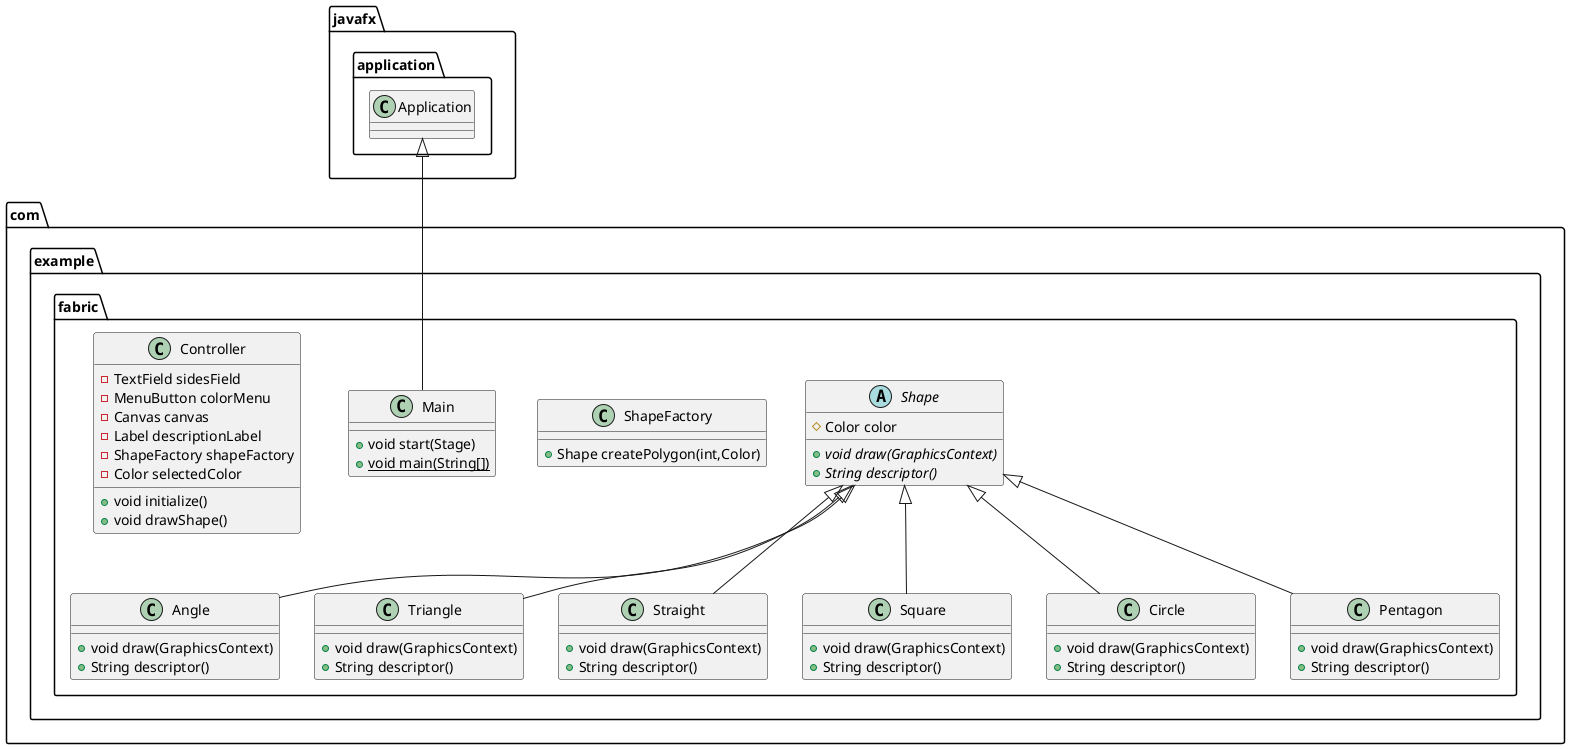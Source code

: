 @startuml
abstract class com.example.fabric.Shape {
# Color color
+ {abstract}void draw(GraphicsContext)
+ {abstract}String descriptor()
}


class com.example.fabric.ShapeFactory {
+ Shape createPolygon(int,Color)
}

class com.example.fabric.Angle {
+ void draw(GraphicsContext)
+ String descriptor()
}

class com.example.fabric.Triangle {
+ void draw(GraphicsContext)
+ String descriptor()
}

class com.example.fabric.Straight {
+ void draw(GraphicsContext)
+ String descriptor()
}

class com.example.fabric.Square {
+ void draw(GraphicsContext)
+ String descriptor()
}

class com.example.fabric.Circle {
+ void draw(GraphicsContext)
+ String descriptor()
}

class com.example.fabric.Main {
+ void start(Stage)
+ {static} void main(String[])
}

class com.example.fabric.Pentagon {
+ void draw(GraphicsContext)
+ String descriptor()
}

class com.example.fabric.Controller {
- TextField sidesField
- MenuButton colorMenu
- Canvas canvas
- Label descriptionLabel
- ShapeFactory shapeFactory
- Color selectedColor
+ void initialize()
+ void drawShape()
}




com.example.fabric.Shape <|-- com.example.fabric.Angle
com.example.fabric.Shape <|-- com.example.fabric.Triangle
com.example.fabric.Shape <|-- com.example.fabric.Straight
com.example.fabric.Shape <|-- com.example.fabric.Square
com.example.fabric.Shape <|-- com.example.fabric.Circle
javafx.application.Application <|-- com.example.fabric.Main
com.example.fabric.Shape <|-- com.example.fabric.Pentagon
@enduml
